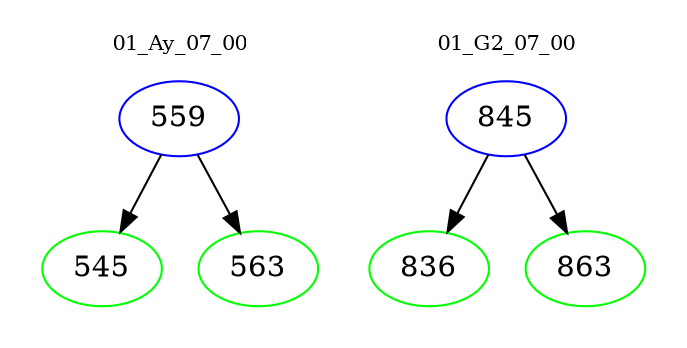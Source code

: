 digraph{
subgraph cluster_0 {
color = white
label = "01_Ay_07_00";
fontsize=10;
T0_559 [label="559", color="blue"]
T0_559 -> T0_545 [color="black"]
T0_545 [label="545", color="green"]
T0_559 -> T0_563 [color="black"]
T0_563 [label="563", color="green"]
}
subgraph cluster_1 {
color = white
label = "01_G2_07_00";
fontsize=10;
T1_845 [label="845", color="blue"]
T1_845 -> T1_836 [color="black"]
T1_836 [label="836", color="green"]
T1_845 -> T1_863 [color="black"]
T1_863 [label="863", color="green"]
}
}
